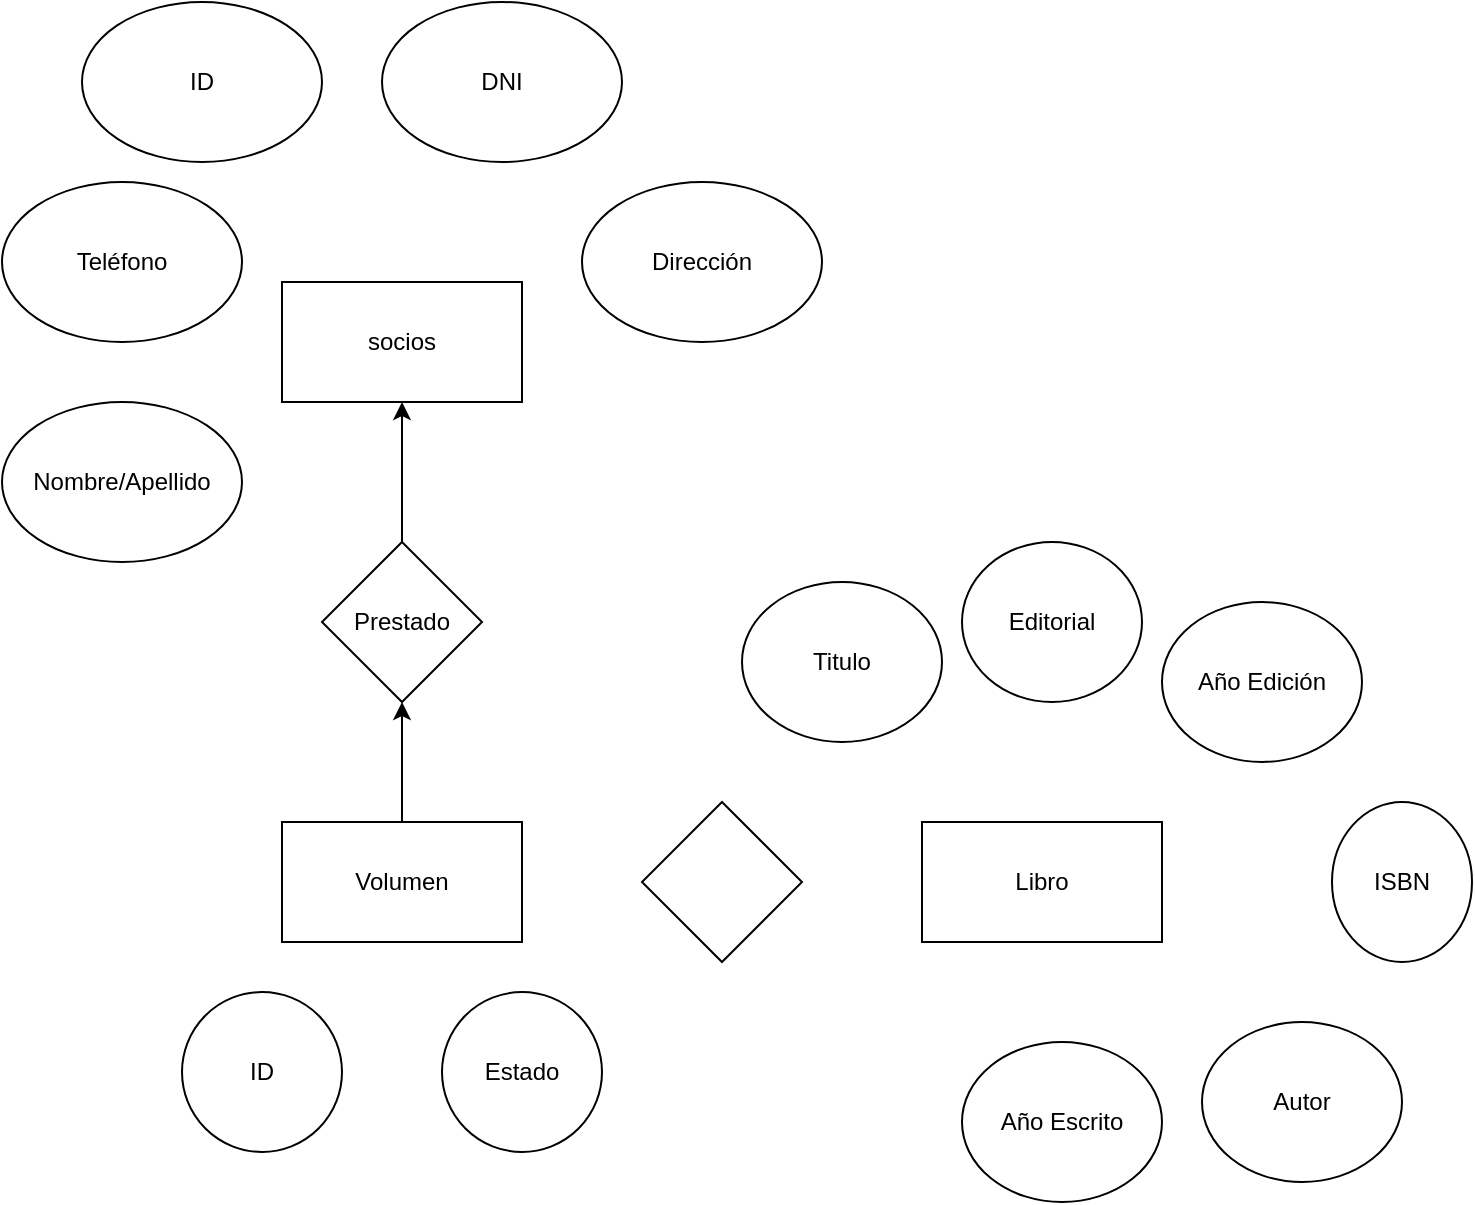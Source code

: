<mxfile version="28.2.7">
  <diagram name="Página-1" id="O5beDDzp4m1SNn2A3FI_">
    <mxGraphModel dx="1051" dy="615" grid="1" gridSize="10" guides="1" tooltips="1" connect="1" arrows="1" fold="1" page="1" pageScale="1" pageWidth="827" pageHeight="1169" math="0" shadow="0">
      <root>
        <mxCell id="0" />
        <mxCell id="1" parent="0" />
        <mxCell id="U1PU8HSO9dPd2CjFxeWQ-1" value="socios" style="rounded=0;whiteSpace=wrap;html=1;" vertex="1" parent="1">
          <mxGeometry x="160" y="230" width="120" height="60" as="geometry" />
        </mxCell>
        <mxCell id="U1PU8HSO9dPd2CjFxeWQ-2" value="Libro" style="rounded=0;whiteSpace=wrap;html=1;" vertex="1" parent="1">
          <mxGeometry x="480" y="500" width="120" height="60" as="geometry" />
        </mxCell>
        <mxCell id="U1PU8HSO9dPd2CjFxeWQ-19" style="edgeStyle=orthogonalEdgeStyle;rounded=0;orthogonalLoop=1;jettySize=auto;html=1;exitX=0.5;exitY=0;exitDx=0;exitDy=0;entryX=0.5;entryY=1;entryDx=0;entryDy=0;" edge="1" parent="1" source="U1PU8HSO9dPd2CjFxeWQ-3" target="U1PU8HSO9dPd2CjFxeWQ-17">
          <mxGeometry relative="1" as="geometry" />
        </mxCell>
        <mxCell id="U1PU8HSO9dPd2CjFxeWQ-3" value="Volumen" style="rounded=0;whiteSpace=wrap;html=1;" vertex="1" parent="1">
          <mxGeometry x="160" y="500" width="120" height="60" as="geometry" />
        </mxCell>
        <mxCell id="U1PU8HSO9dPd2CjFxeWQ-4" value="ID" style="ellipse;whiteSpace=wrap;html=1;" vertex="1" parent="1">
          <mxGeometry x="60" y="90" width="120" height="80" as="geometry" />
        </mxCell>
        <mxCell id="U1PU8HSO9dPd2CjFxeWQ-5" value="DNI" style="ellipse;whiteSpace=wrap;html=1;" vertex="1" parent="1">
          <mxGeometry x="210" y="90" width="120" height="80" as="geometry" />
        </mxCell>
        <mxCell id="U1PU8HSO9dPd2CjFxeWQ-6" value="Dirección" style="ellipse;whiteSpace=wrap;html=1;" vertex="1" parent="1">
          <mxGeometry x="310" y="180" width="120" height="80" as="geometry" />
        </mxCell>
        <mxCell id="U1PU8HSO9dPd2CjFxeWQ-7" value="Teléfono" style="ellipse;whiteSpace=wrap;html=1;" vertex="1" parent="1">
          <mxGeometry x="20" y="180" width="120" height="80" as="geometry" />
        </mxCell>
        <mxCell id="U1PU8HSO9dPd2CjFxeWQ-8" value="Nombre/Apellido" style="ellipse;whiteSpace=wrap;html=1;" vertex="1" parent="1">
          <mxGeometry x="20" y="290" width="120" height="80" as="geometry" />
        </mxCell>
        <mxCell id="U1PU8HSO9dPd2CjFxeWQ-9" value="Titulo" style="ellipse;whiteSpace=wrap;html=1;" vertex="1" parent="1">
          <mxGeometry x="390" y="380" width="100" height="80" as="geometry" />
        </mxCell>
        <mxCell id="U1PU8HSO9dPd2CjFxeWQ-10" value="Editorial" style="ellipse;whiteSpace=wrap;html=1;" vertex="1" parent="1">
          <mxGeometry x="500" y="360" width="90" height="80" as="geometry" />
        </mxCell>
        <mxCell id="U1PU8HSO9dPd2CjFxeWQ-11" value="Año Escrito" style="ellipse;whiteSpace=wrap;html=1;" vertex="1" parent="1">
          <mxGeometry x="500" y="610" width="100" height="80" as="geometry" />
        </mxCell>
        <mxCell id="U1PU8HSO9dPd2CjFxeWQ-12" value="Año Edición" style="ellipse;whiteSpace=wrap;html=1;" vertex="1" parent="1">
          <mxGeometry x="600" y="390" width="100" height="80" as="geometry" />
        </mxCell>
        <mxCell id="U1PU8HSO9dPd2CjFxeWQ-13" value="Autor" style="ellipse;whiteSpace=wrap;html=1;" vertex="1" parent="1">
          <mxGeometry x="620" y="600" width="100" height="80" as="geometry" />
        </mxCell>
        <mxCell id="U1PU8HSO9dPd2CjFxeWQ-14" value="ISBN" style="ellipse;whiteSpace=wrap;html=1;" vertex="1" parent="1">
          <mxGeometry x="685" y="490" width="70" height="80" as="geometry" />
        </mxCell>
        <mxCell id="U1PU8HSO9dPd2CjFxeWQ-15" value="ID" style="ellipse;whiteSpace=wrap;html=1;" vertex="1" parent="1">
          <mxGeometry x="110" y="585" width="80" height="80" as="geometry" />
        </mxCell>
        <mxCell id="U1PU8HSO9dPd2CjFxeWQ-16" value="Estado" style="ellipse;whiteSpace=wrap;html=1;" vertex="1" parent="1">
          <mxGeometry x="240" y="585" width="80" height="80" as="geometry" />
        </mxCell>
        <mxCell id="U1PU8HSO9dPd2CjFxeWQ-21" style="edgeStyle=orthogonalEdgeStyle;rounded=0;orthogonalLoop=1;jettySize=auto;html=1;exitX=0.5;exitY=0;exitDx=0;exitDy=0;entryX=0.5;entryY=1;entryDx=0;entryDy=0;" edge="1" parent="1" source="U1PU8HSO9dPd2CjFxeWQ-17" target="U1PU8HSO9dPd2CjFxeWQ-1">
          <mxGeometry relative="1" as="geometry" />
        </mxCell>
        <mxCell id="U1PU8HSO9dPd2CjFxeWQ-17" value="Prestado" style="rhombus;whiteSpace=wrap;html=1;" vertex="1" parent="1">
          <mxGeometry x="180" y="360" width="80" height="80" as="geometry" />
        </mxCell>
        <mxCell id="U1PU8HSO9dPd2CjFxeWQ-18" value="" style="rhombus;whiteSpace=wrap;html=1;" vertex="1" parent="1">
          <mxGeometry x="340" y="490" width="80" height="80" as="geometry" />
        </mxCell>
      </root>
    </mxGraphModel>
  </diagram>
</mxfile>
